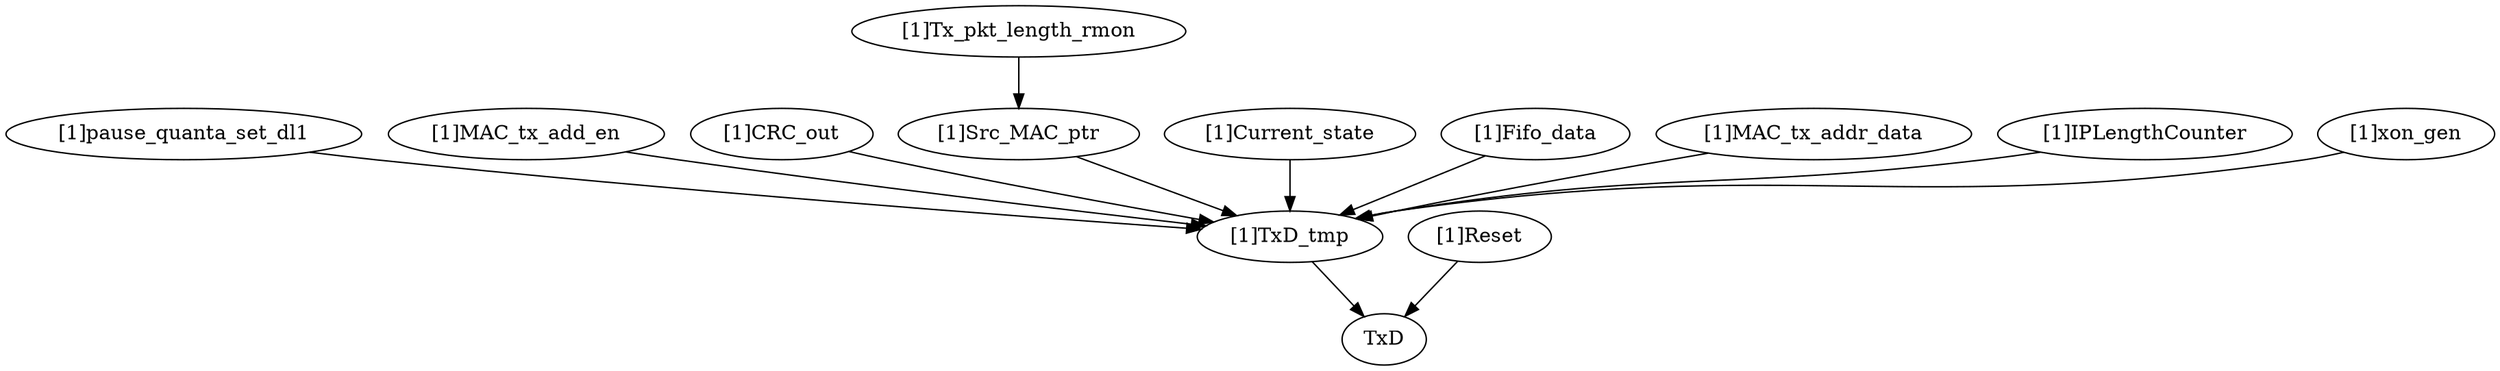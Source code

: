 strict digraph "" {
	"[1]pause_quanta_set_dl1"	 [complexity=8,
		importance=0.135117640165,
		rank=0.0168897050206];
	"[1]TxD_tmp"	 [complexity=2,
		importance=0.0611742258903,
		rank=0.0305871129451];
	"[1]pause_quanta_set_dl1" -> "[1]TxD_tmp";
	"[1]MAC_tx_add_en"	 [complexity=6,
		importance=0.987218870174,
		rank=0.164536478362];
	"[1]MAC_tx_add_en" -> "[1]TxD_tmp";
	"[1]CRC_out"	 [complexity=4,
		importance=0.0696054818199,
		rank=0.017401370455];
	"[1]CRC_out" -> "[1]TxD_tmp";
	TxD	 [complexity=0,
		importance=0.0190775125516,
		rank=0.0];
	"[1]Src_MAC_ptr"	 [complexity=6,
		importance=0.989498340804,
		rank=0.164916390134];
	"[1]Src_MAC_ptr" -> "[1]TxD_tmp";
	"[1]Current_state"	 [complexity=3,
		importance=1.36212066586,
		rank=0.454040221954];
	"[1]Current_state" -> "[1]TxD_tmp";
	"[1]TxD_tmp" -> TxD;
	"[1]Fifo_data"	 [complexity=4,
		importance=0.0696054818199,
		rank=0.017401370455];
	"[1]Fifo_data" -> "[1]TxD_tmp";
	"[1]Reset"	 [complexity=1,
		importance=0.0465862810328,
		rank=0.0465862810328];
	"[1]Reset" -> TxD;
	"[1]MAC_tx_addr_data"	 [complexity=6,
		importance=0.13077970771,
		rank=0.0217966179517];
	"[1]MAC_tx_addr_data" -> "[1]TxD_tmp";
	"[1]IPLengthCounter"	 [complexity=3,
		importance=0.807455766587,
		rank=0.269151922196];
	"[1]IPLengthCounter" -> "[1]TxD_tmp";
	"[1]xon_gen"	 [complexity=8,
		importance=0.13077970771,
		rank=0.0163474634638];
	"[1]xon_gen" -> "[1]TxD_tmp";
	"[1]Tx_pkt_length_rmon"	 [complexity=8,
		importance=3.97053033321,
		rank=0.496316291651];
	"[1]Tx_pkt_length_rmon" -> "[1]Src_MAC_ptr";
}
